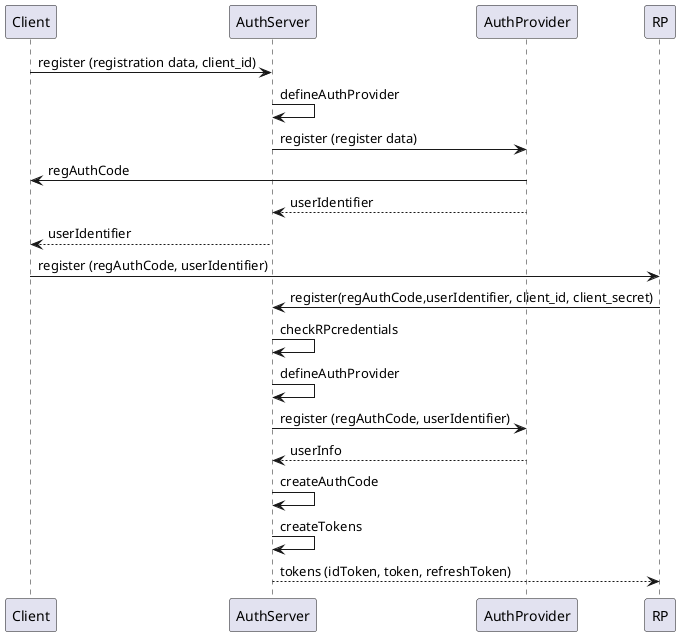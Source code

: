 @startuml
Client -> AuthServer: register (registration data, client_id)
AuthServer -> AuthServer: defineAuthProvider
AuthServer -> AuthProvider: register (register data)
Client <- AuthProvider: regAuthCode
AuthServer <-- AuthProvider: userIdentifier
Client <-- AuthServer: userIdentifier
Client -> RP: register (regAuthCode, userIdentifier)
AuthServer <- RP: register(regAuthCode,userIdentifier, client_id, client_secret)
AuthServer -> AuthServer: checkRPcredentials
AuthServer -> AuthServer: defineAuthProvider
AuthServer -> AuthProvider: register (regAuthCode, userIdentifier)
AuthServer <-- AuthProvider: userInfo
AuthServer -> AuthServer: createAuthCode
AuthServer -> AuthServer: createTokens
AuthServer --> RP: tokens (idToken, token, refreshToken)
@enduml